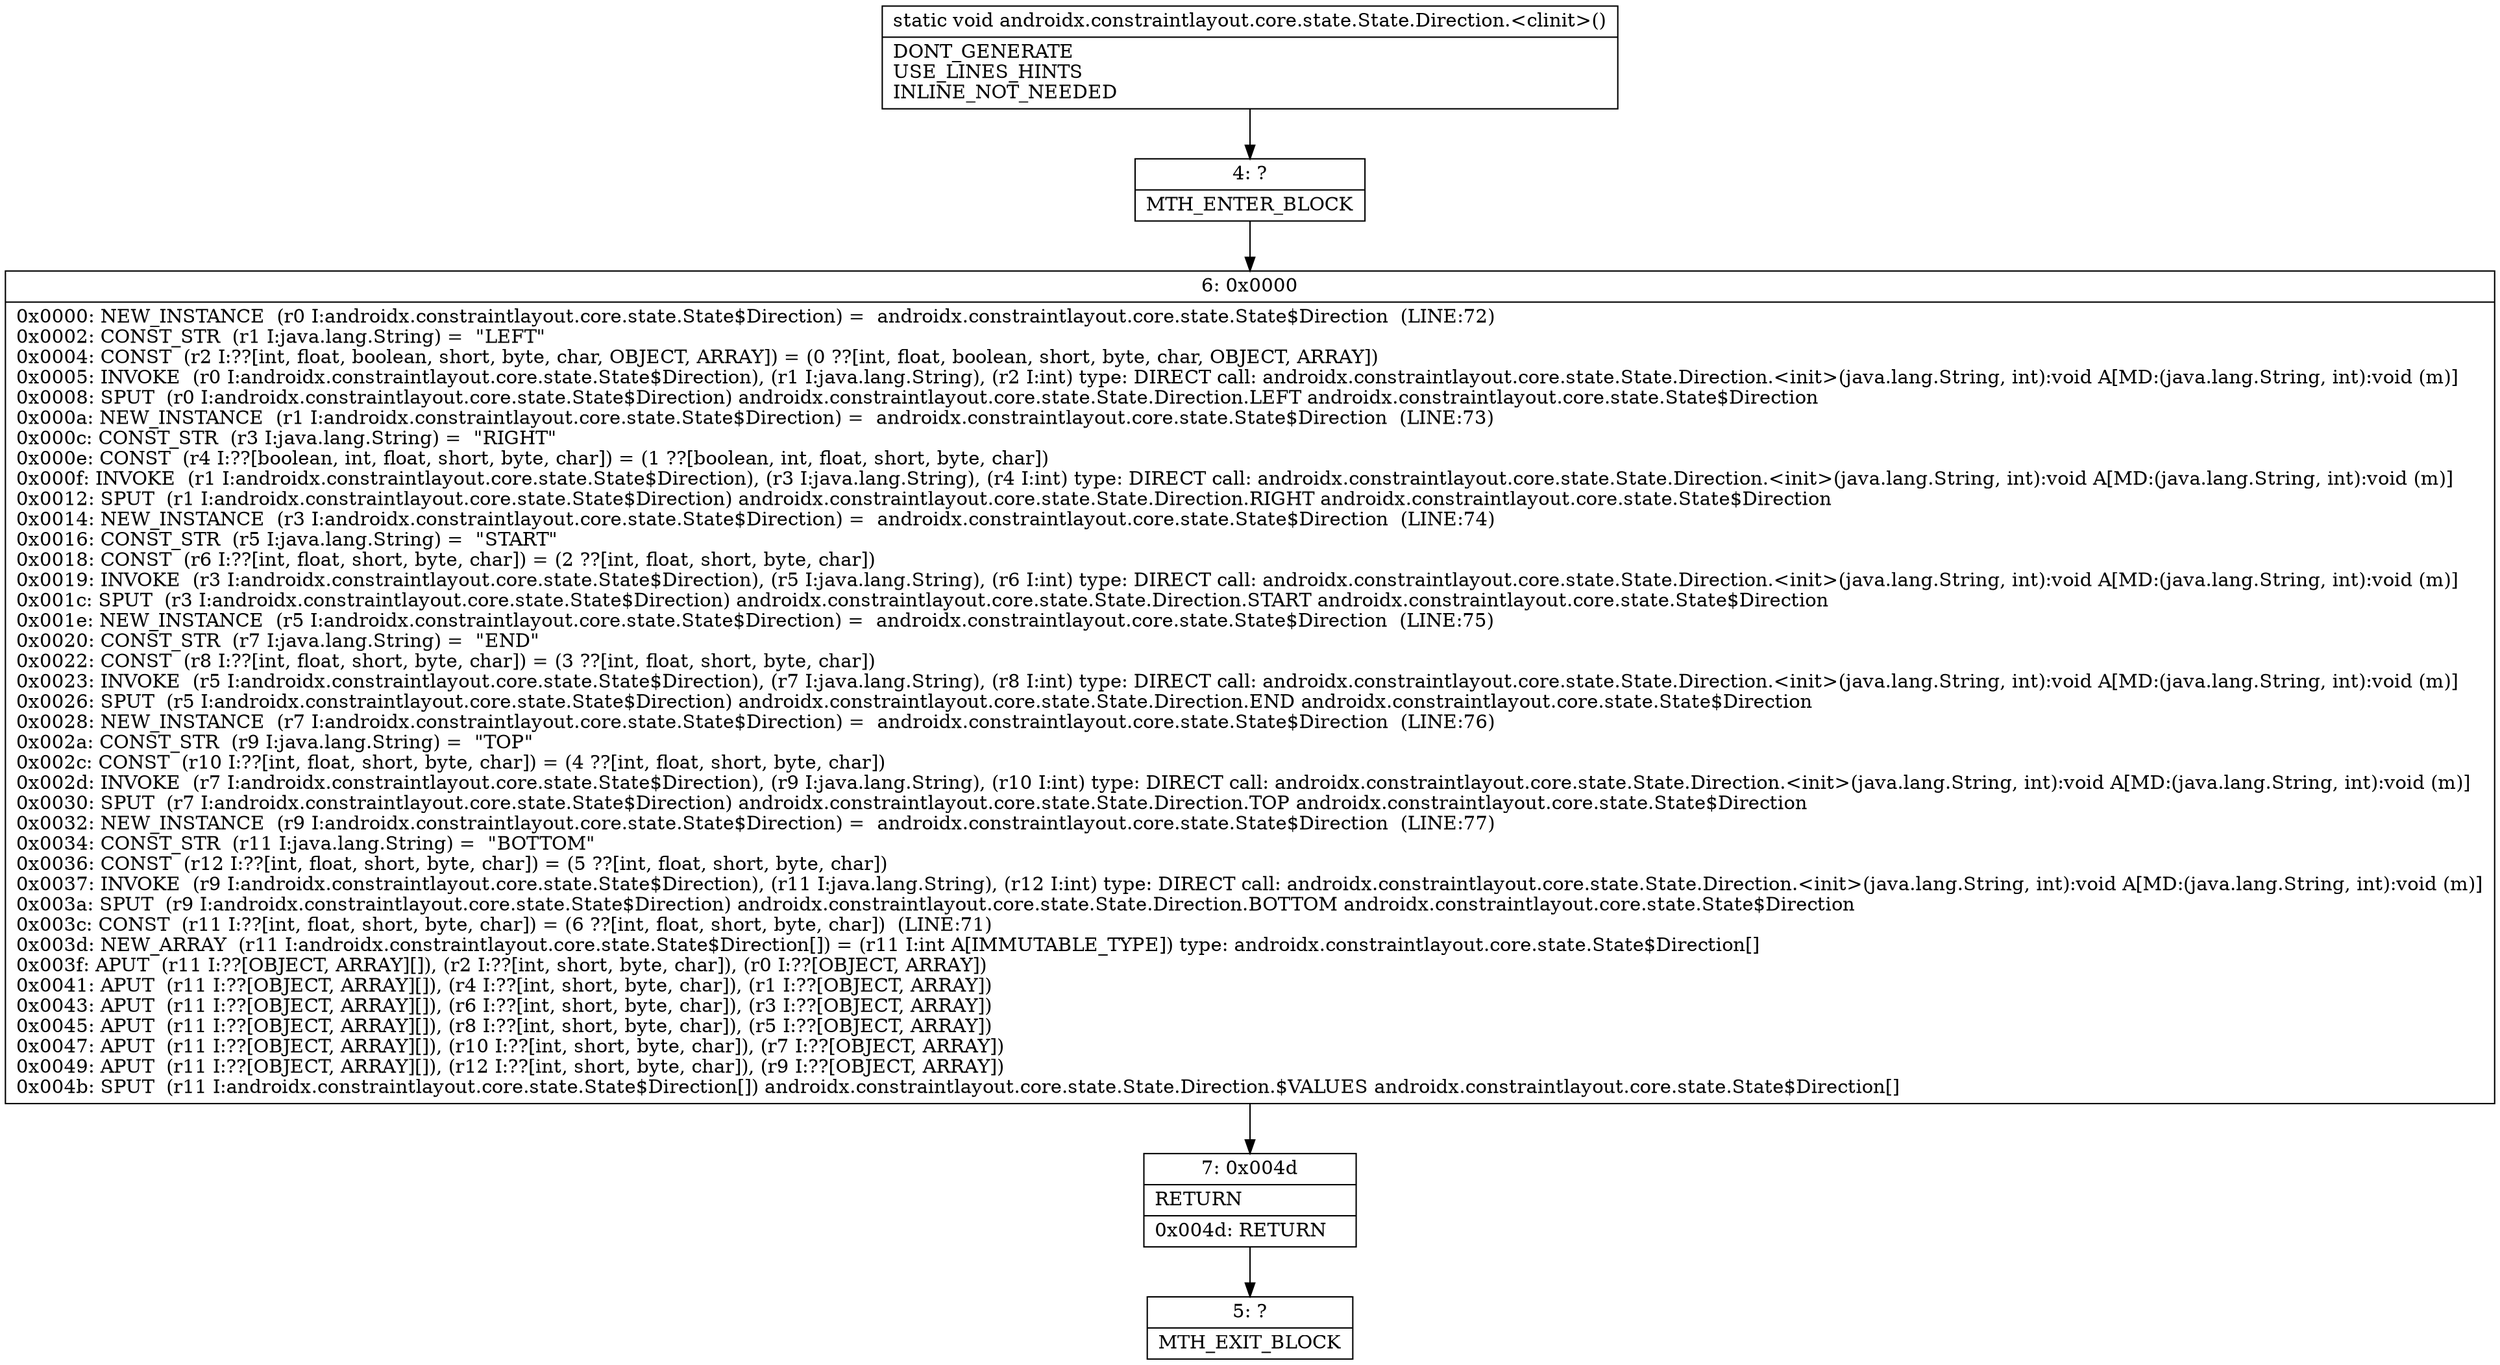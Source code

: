 digraph "CFG forandroidx.constraintlayout.core.state.State.Direction.\<clinit\>()V" {
Node_4 [shape=record,label="{4\:\ ?|MTH_ENTER_BLOCK\l}"];
Node_6 [shape=record,label="{6\:\ 0x0000|0x0000: NEW_INSTANCE  (r0 I:androidx.constraintlayout.core.state.State$Direction) =  androidx.constraintlayout.core.state.State$Direction  (LINE:72)\l0x0002: CONST_STR  (r1 I:java.lang.String) =  \"LEFT\" \l0x0004: CONST  (r2 I:??[int, float, boolean, short, byte, char, OBJECT, ARRAY]) = (0 ??[int, float, boolean, short, byte, char, OBJECT, ARRAY]) \l0x0005: INVOKE  (r0 I:androidx.constraintlayout.core.state.State$Direction), (r1 I:java.lang.String), (r2 I:int) type: DIRECT call: androidx.constraintlayout.core.state.State.Direction.\<init\>(java.lang.String, int):void A[MD:(java.lang.String, int):void (m)]\l0x0008: SPUT  (r0 I:androidx.constraintlayout.core.state.State$Direction) androidx.constraintlayout.core.state.State.Direction.LEFT androidx.constraintlayout.core.state.State$Direction \l0x000a: NEW_INSTANCE  (r1 I:androidx.constraintlayout.core.state.State$Direction) =  androidx.constraintlayout.core.state.State$Direction  (LINE:73)\l0x000c: CONST_STR  (r3 I:java.lang.String) =  \"RIGHT\" \l0x000e: CONST  (r4 I:??[boolean, int, float, short, byte, char]) = (1 ??[boolean, int, float, short, byte, char]) \l0x000f: INVOKE  (r1 I:androidx.constraintlayout.core.state.State$Direction), (r3 I:java.lang.String), (r4 I:int) type: DIRECT call: androidx.constraintlayout.core.state.State.Direction.\<init\>(java.lang.String, int):void A[MD:(java.lang.String, int):void (m)]\l0x0012: SPUT  (r1 I:androidx.constraintlayout.core.state.State$Direction) androidx.constraintlayout.core.state.State.Direction.RIGHT androidx.constraintlayout.core.state.State$Direction \l0x0014: NEW_INSTANCE  (r3 I:androidx.constraintlayout.core.state.State$Direction) =  androidx.constraintlayout.core.state.State$Direction  (LINE:74)\l0x0016: CONST_STR  (r5 I:java.lang.String) =  \"START\" \l0x0018: CONST  (r6 I:??[int, float, short, byte, char]) = (2 ??[int, float, short, byte, char]) \l0x0019: INVOKE  (r3 I:androidx.constraintlayout.core.state.State$Direction), (r5 I:java.lang.String), (r6 I:int) type: DIRECT call: androidx.constraintlayout.core.state.State.Direction.\<init\>(java.lang.String, int):void A[MD:(java.lang.String, int):void (m)]\l0x001c: SPUT  (r3 I:androidx.constraintlayout.core.state.State$Direction) androidx.constraintlayout.core.state.State.Direction.START androidx.constraintlayout.core.state.State$Direction \l0x001e: NEW_INSTANCE  (r5 I:androidx.constraintlayout.core.state.State$Direction) =  androidx.constraintlayout.core.state.State$Direction  (LINE:75)\l0x0020: CONST_STR  (r7 I:java.lang.String) =  \"END\" \l0x0022: CONST  (r8 I:??[int, float, short, byte, char]) = (3 ??[int, float, short, byte, char]) \l0x0023: INVOKE  (r5 I:androidx.constraintlayout.core.state.State$Direction), (r7 I:java.lang.String), (r8 I:int) type: DIRECT call: androidx.constraintlayout.core.state.State.Direction.\<init\>(java.lang.String, int):void A[MD:(java.lang.String, int):void (m)]\l0x0026: SPUT  (r5 I:androidx.constraintlayout.core.state.State$Direction) androidx.constraintlayout.core.state.State.Direction.END androidx.constraintlayout.core.state.State$Direction \l0x0028: NEW_INSTANCE  (r7 I:androidx.constraintlayout.core.state.State$Direction) =  androidx.constraintlayout.core.state.State$Direction  (LINE:76)\l0x002a: CONST_STR  (r9 I:java.lang.String) =  \"TOP\" \l0x002c: CONST  (r10 I:??[int, float, short, byte, char]) = (4 ??[int, float, short, byte, char]) \l0x002d: INVOKE  (r7 I:androidx.constraintlayout.core.state.State$Direction), (r9 I:java.lang.String), (r10 I:int) type: DIRECT call: androidx.constraintlayout.core.state.State.Direction.\<init\>(java.lang.String, int):void A[MD:(java.lang.String, int):void (m)]\l0x0030: SPUT  (r7 I:androidx.constraintlayout.core.state.State$Direction) androidx.constraintlayout.core.state.State.Direction.TOP androidx.constraintlayout.core.state.State$Direction \l0x0032: NEW_INSTANCE  (r9 I:androidx.constraintlayout.core.state.State$Direction) =  androidx.constraintlayout.core.state.State$Direction  (LINE:77)\l0x0034: CONST_STR  (r11 I:java.lang.String) =  \"BOTTOM\" \l0x0036: CONST  (r12 I:??[int, float, short, byte, char]) = (5 ??[int, float, short, byte, char]) \l0x0037: INVOKE  (r9 I:androidx.constraintlayout.core.state.State$Direction), (r11 I:java.lang.String), (r12 I:int) type: DIRECT call: androidx.constraintlayout.core.state.State.Direction.\<init\>(java.lang.String, int):void A[MD:(java.lang.String, int):void (m)]\l0x003a: SPUT  (r9 I:androidx.constraintlayout.core.state.State$Direction) androidx.constraintlayout.core.state.State.Direction.BOTTOM androidx.constraintlayout.core.state.State$Direction \l0x003c: CONST  (r11 I:??[int, float, short, byte, char]) = (6 ??[int, float, short, byte, char])  (LINE:71)\l0x003d: NEW_ARRAY  (r11 I:androidx.constraintlayout.core.state.State$Direction[]) = (r11 I:int A[IMMUTABLE_TYPE]) type: androidx.constraintlayout.core.state.State$Direction[] \l0x003f: APUT  (r11 I:??[OBJECT, ARRAY][]), (r2 I:??[int, short, byte, char]), (r0 I:??[OBJECT, ARRAY]) \l0x0041: APUT  (r11 I:??[OBJECT, ARRAY][]), (r4 I:??[int, short, byte, char]), (r1 I:??[OBJECT, ARRAY]) \l0x0043: APUT  (r11 I:??[OBJECT, ARRAY][]), (r6 I:??[int, short, byte, char]), (r3 I:??[OBJECT, ARRAY]) \l0x0045: APUT  (r11 I:??[OBJECT, ARRAY][]), (r8 I:??[int, short, byte, char]), (r5 I:??[OBJECT, ARRAY]) \l0x0047: APUT  (r11 I:??[OBJECT, ARRAY][]), (r10 I:??[int, short, byte, char]), (r7 I:??[OBJECT, ARRAY]) \l0x0049: APUT  (r11 I:??[OBJECT, ARRAY][]), (r12 I:??[int, short, byte, char]), (r9 I:??[OBJECT, ARRAY]) \l0x004b: SPUT  (r11 I:androidx.constraintlayout.core.state.State$Direction[]) androidx.constraintlayout.core.state.State.Direction.$VALUES androidx.constraintlayout.core.state.State$Direction[] \l}"];
Node_7 [shape=record,label="{7\:\ 0x004d|RETURN\l|0x004d: RETURN   \l}"];
Node_5 [shape=record,label="{5\:\ ?|MTH_EXIT_BLOCK\l}"];
MethodNode[shape=record,label="{static void androidx.constraintlayout.core.state.State.Direction.\<clinit\>()  | DONT_GENERATE\lUSE_LINES_HINTS\lINLINE_NOT_NEEDED\l}"];
MethodNode -> Node_4;Node_4 -> Node_6;
Node_6 -> Node_7;
Node_7 -> Node_5;
}

